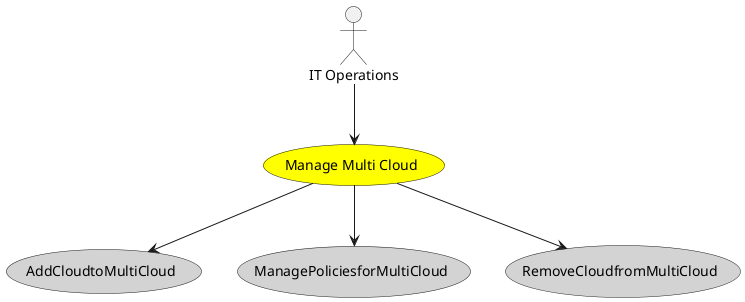 @startuml


usecase "Manage Multi Cloud" as ManageMultiCloud #yellow

Actor "IT Operations" as ITOperations

ITOperations --> ManageMultiCloud



usecase "AddCloudtoMultiCloud" as AddCloudtoMultiCloud #lightgrey

ManageMultiCloud --> AddCloudtoMultiCloud

usecase "ManagePoliciesforMultiCloud" as ManagePoliciesforMultiCloud #lightgrey

ManageMultiCloud --> ManagePoliciesforMultiCloud

usecase "RemoveCloudfromMultiCloud" as RemoveCloudfromMultiCloud #lightgrey

ManageMultiCloud --> RemoveCloudfromMultiCloud









@enduml
